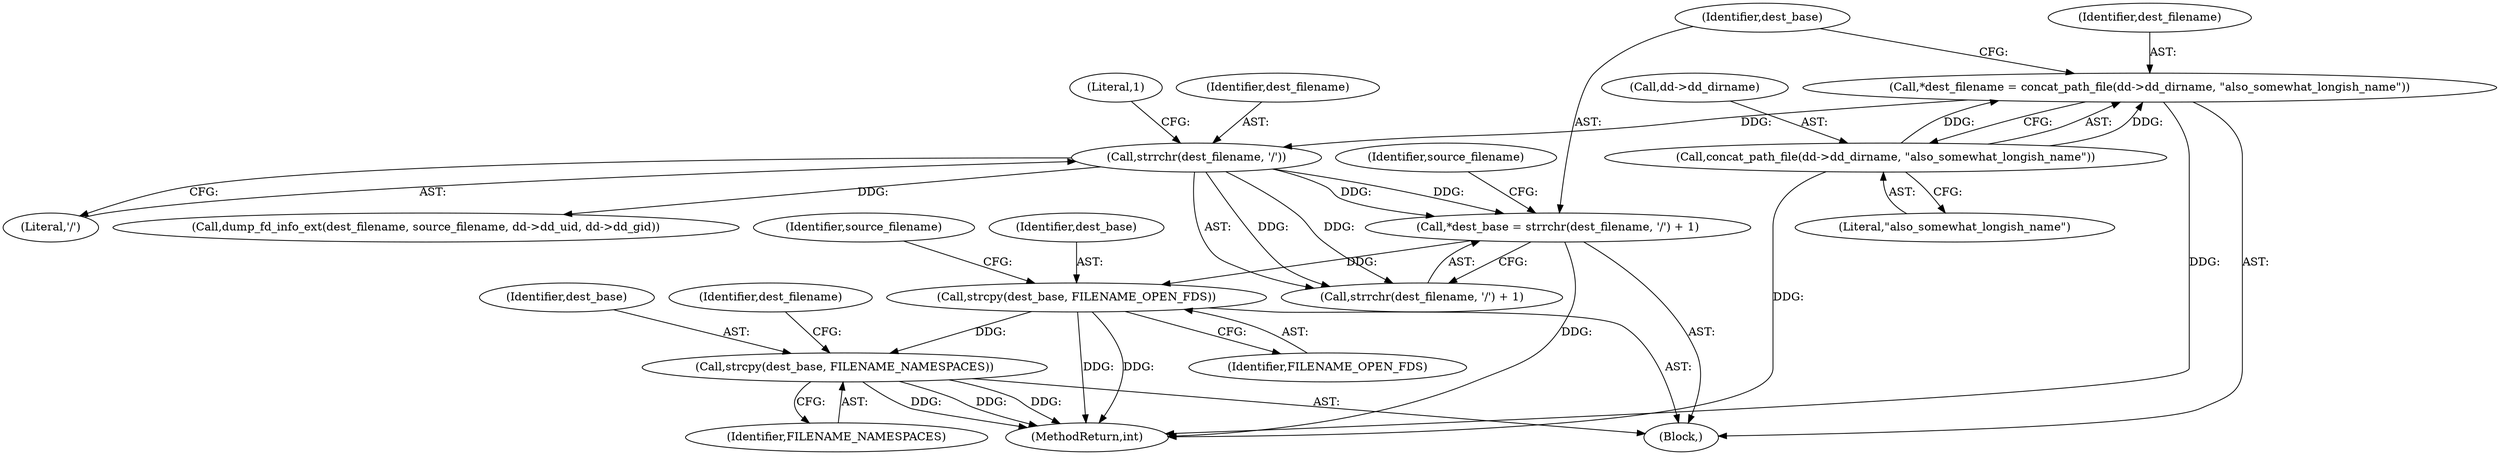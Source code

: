 digraph "0_abrt_3c1b60cfa62d39e5fff5a53a5bc53dae189e740e@API" {
"1000832" [label="(Call,*dest_base = strrchr(dest_filename, '/') + 1)"];
"1000835" [label="(Call,strrchr(dest_filename, '/'))"];
"1000824" [label="(Call,*dest_filename = concat_path_file(dd->dd_dirname, \"also_somewhat_longish_name\"))"];
"1000826" [label="(Call,concat_path_file(dd->dd_dirname, \"also_somewhat_longish_name\"))"];
"1000875" [label="(Call,strcpy(dest_base, FILENAME_OPEN_FDS))"];
"1000892" [label="(Call,strcpy(dest_base, FILENAME_NAMESPACES))"];
"1000830" [label="(Literal,\"also_somewhat_longish_name\")"];
"1000834" [label="(Call,strrchr(dest_filename, '/') + 1)"];
"1000826" [label="(Call,concat_path_file(dd->dd_dirname, \"also_somewhat_longish_name\"))"];
"1000781" [label="(Block,)"];
"1000877" [label="(Identifier,FILENAME_OPEN_FDS)"];
"1000835" [label="(Call,strrchr(dest_filename, '/'))"];
"1000876" [label="(Identifier,dest_base)"];
"1000837" [label="(Literal,'/')"];
"1000838" [label="(Literal,1)"];
"1000836" [label="(Identifier,dest_filename)"];
"1000824" [label="(Call,*dest_filename = concat_path_file(dd->dd_dirname, \"also_somewhat_longish_name\"))"];
"1000827" [label="(Call,dd->dd_dirname)"];
"1000832" [label="(Call,*dest_base = strrchr(dest_filename, '/') + 1)"];
"1000875" [label="(Call,strcpy(dest_base, FILENAME_OPEN_FDS))"];
"1000880" [label="(Identifier,source_filename)"];
"1000841" [label="(Identifier,source_filename)"];
"1000892" [label="(Call,strcpy(dest_base, FILENAME_NAMESPACES))"];
"1000894" [label="(Identifier,FILENAME_NAMESPACES)"];
"1000833" [label="(Identifier,dest_base)"];
"1000896" [label="(Identifier,dest_filename)"];
"1000893" [label="(Identifier,dest_base)"];
"1000883" [label="(Call,dump_fd_info_ext(dest_filename, source_filename, dd->dd_uid, dd->dd_gid))"];
"1000825" [label="(Identifier,dest_filename)"];
"1001445" [label="(MethodReturn,int)"];
"1000832" -> "1000781"  [label="AST: "];
"1000832" -> "1000834"  [label="CFG: "];
"1000833" -> "1000832"  [label="AST: "];
"1000834" -> "1000832"  [label="AST: "];
"1000841" -> "1000832"  [label="CFG: "];
"1000832" -> "1001445"  [label="DDG: "];
"1000835" -> "1000832"  [label="DDG: "];
"1000835" -> "1000832"  [label="DDG: "];
"1000832" -> "1000875"  [label="DDG: "];
"1000835" -> "1000834"  [label="AST: "];
"1000835" -> "1000837"  [label="CFG: "];
"1000836" -> "1000835"  [label="AST: "];
"1000837" -> "1000835"  [label="AST: "];
"1000838" -> "1000835"  [label="CFG: "];
"1000835" -> "1000834"  [label="DDG: "];
"1000835" -> "1000834"  [label="DDG: "];
"1000824" -> "1000835"  [label="DDG: "];
"1000835" -> "1000883"  [label="DDG: "];
"1000824" -> "1000781"  [label="AST: "];
"1000824" -> "1000826"  [label="CFG: "];
"1000825" -> "1000824"  [label="AST: "];
"1000826" -> "1000824"  [label="AST: "];
"1000833" -> "1000824"  [label="CFG: "];
"1000824" -> "1001445"  [label="DDG: "];
"1000826" -> "1000824"  [label="DDG: "];
"1000826" -> "1000824"  [label="DDG: "];
"1000826" -> "1000830"  [label="CFG: "];
"1000827" -> "1000826"  [label="AST: "];
"1000830" -> "1000826"  [label="AST: "];
"1000826" -> "1001445"  [label="DDG: "];
"1000875" -> "1000781"  [label="AST: "];
"1000875" -> "1000877"  [label="CFG: "];
"1000876" -> "1000875"  [label="AST: "];
"1000877" -> "1000875"  [label="AST: "];
"1000880" -> "1000875"  [label="CFG: "];
"1000875" -> "1001445"  [label="DDG: "];
"1000875" -> "1001445"  [label="DDG: "];
"1000875" -> "1000892"  [label="DDG: "];
"1000892" -> "1000781"  [label="AST: "];
"1000892" -> "1000894"  [label="CFG: "];
"1000893" -> "1000892"  [label="AST: "];
"1000894" -> "1000892"  [label="AST: "];
"1000896" -> "1000892"  [label="CFG: "];
"1000892" -> "1001445"  [label="DDG: "];
"1000892" -> "1001445"  [label="DDG: "];
"1000892" -> "1001445"  [label="DDG: "];
}

